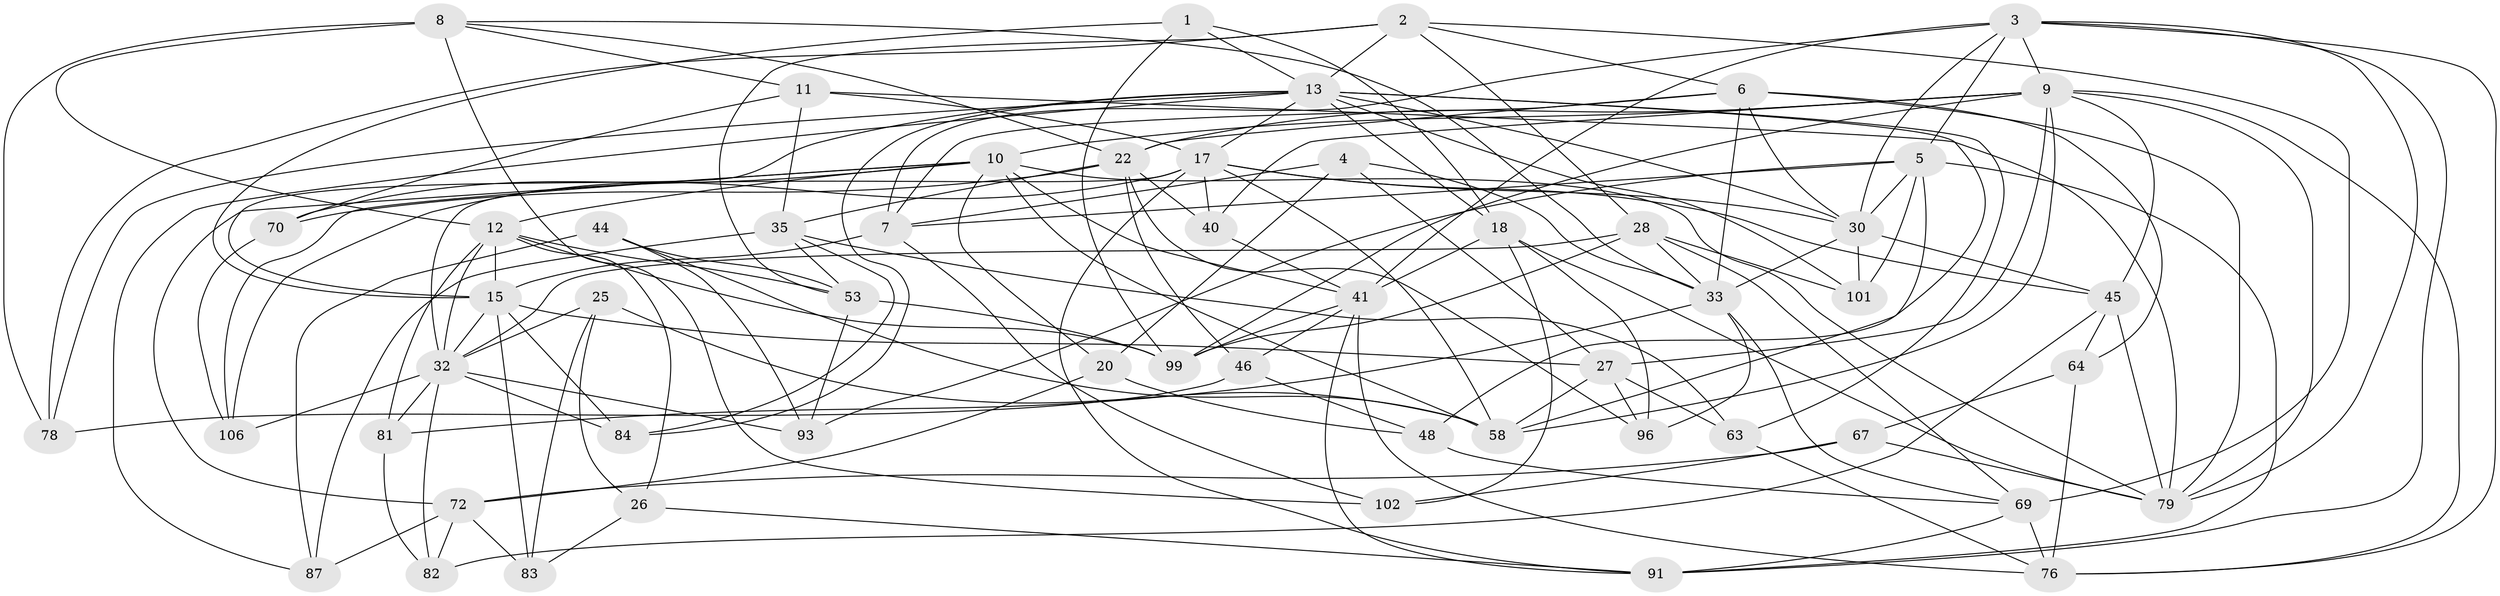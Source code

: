 // original degree distribution, {4: 1.0}
// Generated by graph-tools (version 1.1) at 2025/16/03/09/25 04:16:40]
// undirected, 55 vertices, 160 edges
graph export_dot {
graph [start="1"]
  node [color=gray90,style=filled];
  1;
  2 [super="+50"];
  3 [super="+31+29"];
  4;
  5 [super="+57"];
  6 [super="+86"];
  7 [super="+16"];
  8 [super="+74"];
  9 [super="+14+61"];
  10 [super="+47+34"];
  11 [super="+49"];
  12 [super="+19+80"];
  13 [super="+94+75"];
  15 [super="+51+21"];
  17 [super="+77+56+23"];
  18 [super="+103"];
  20;
  22 [super="+24+59"];
  25;
  26;
  27 [super="+37"];
  28 [super="+39"];
  30 [super="+65+62"];
  32 [super="+98+38"];
  33 [super="+42"];
  35 [super="+68"];
  40;
  41 [super="+55"];
  44;
  45 [super="+73"];
  46;
  48;
  53 [super="+60"];
  58 [super="+89+85"];
  63;
  64;
  67;
  69 [super="+97"];
  70;
  72 [super="+88"];
  76 [super="+107"];
  78;
  79 [super="+92"];
  81;
  82;
  83;
  84;
  87;
  91 [super="+100"];
  93;
  96;
  99 [super="+105"];
  101;
  102;
  106;
  1 -- 15;
  1 -- 99;
  1 -- 18;
  1 -- 13;
  2 -- 6;
  2 -- 69;
  2 -- 28;
  2 -- 53;
  2 -- 78;
  2 -- 13;
  3 -- 7;
  3 -- 91;
  3 -- 30;
  3 -- 41;
  3 -- 5;
  3 -- 9;
  3 -- 76;
  3 -- 79;
  4 -- 7;
  4 -- 20;
  4 -- 33;
  4 -- 27;
  5 -- 93;
  5 -- 58 [weight=2];
  5 -- 7;
  5 -- 101;
  5 -- 91;
  5 -- 30;
  6 -- 30;
  6 -- 22;
  6 -- 64;
  6 -- 7;
  6 -- 33;
  6 -- 79 [weight=2];
  7 -- 102;
  7 -- 15;
  8 -- 11;
  8 -- 12;
  8 -- 33;
  8 -- 78;
  8 -- 102;
  8 -- 22;
  9 -- 40;
  9 -- 76;
  9 -- 99;
  9 -- 45;
  9 -- 22;
  9 -- 10;
  9 -- 58;
  9 -- 27;
  9 -- 79;
  10 -- 79 [weight=2];
  10 -- 72;
  10 -- 106;
  10 -- 20;
  10 -- 58;
  10 -- 70;
  10 -- 41;
  10 -- 12;
  11 -- 35;
  11 -- 17 [weight=2];
  11 -- 70;
  11 -- 79;
  12 -- 53;
  12 -- 81;
  12 -- 26;
  12 -- 99;
  12 -- 15;
  12 -- 32;
  13 -- 63;
  13 -- 30;
  13 -- 48;
  13 -- 18;
  13 -- 84;
  13 -- 87;
  13 -- 78;
  13 -- 101;
  13 -- 15;
  13 -- 17;
  15 -- 83;
  15 -- 27;
  15 -- 32;
  15 -- 84;
  17 -- 32;
  17 -- 58;
  17 -- 40;
  17 -- 30;
  17 -- 45;
  17 -- 106;
  17 -- 91;
  18 -- 79;
  18 -- 96;
  18 -- 102;
  18 -- 41;
  20 -- 48;
  20 -- 72;
  22 -- 96;
  22 -- 40;
  22 -- 35;
  22 -- 46;
  22 -- 70;
  25 -- 26;
  25 -- 32;
  25 -- 83;
  25 -- 58;
  26 -- 83;
  26 -- 91;
  27 -- 96;
  27 -- 58;
  27 -- 63;
  28 -- 101;
  28 -- 99;
  28 -- 33;
  28 -- 32;
  28 -- 69;
  30 -- 101;
  30 -- 33;
  30 -- 45;
  32 -- 106;
  32 -- 81;
  32 -- 84;
  32 -- 82;
  32 -- 93;
  33 -- 69;
  33 -- 96;
  33 -- 81;
  35 -- 63;
  35 -- 84;
  35 -- 53;
  35 -- 87;
  40 -- 41;
  41 -- 99;
  41 -- 76;
  41 -- 46;
  41 -- 91;
  44 -- 58;
  44 -- 93;
  44 -- 87;
  44 -- 53;
  45 -- 82;
  45 -- 64;
  45 -- 79;
  46 -- 78;
  46 -- 48;
  48 -- 69;
  53 -- 93;
  53 -- 99;
  63 -- 76;
  64 -- 76;
  64 -- 67;
  67 -- 79;
  67 -- 102;
  67 -- 72;
  69 -- 76;
  69 -- 91;
  70 -- 106;
  72 -- 82;
  72 -- 83;
  72 -- 87;
  81 -- 82;
}
